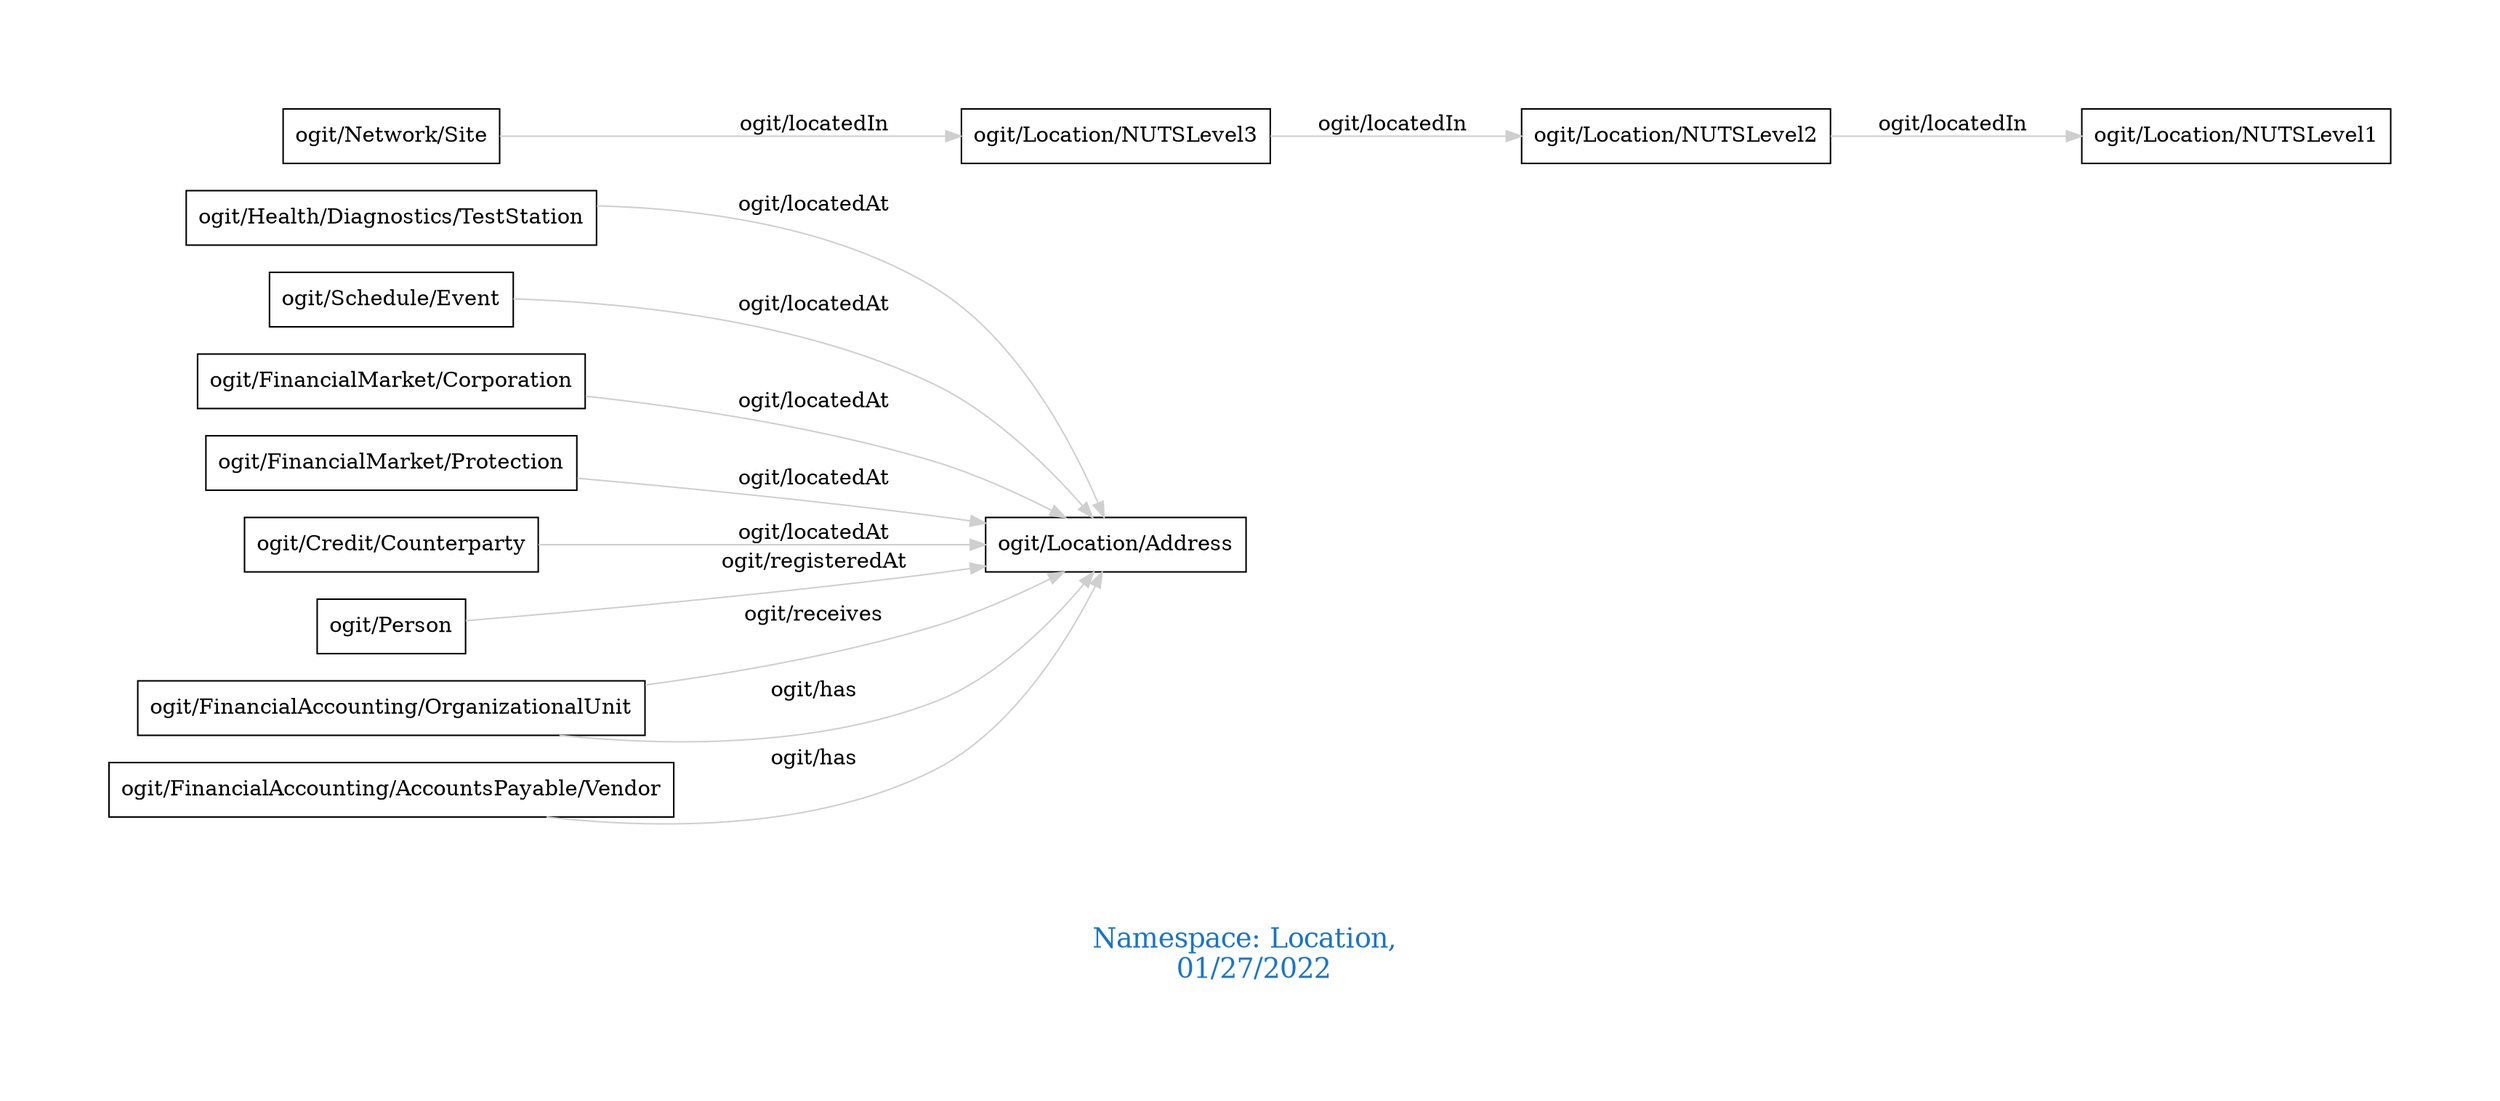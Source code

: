 digraph OGIT_ontology {
 graph [ rankdir= LR,pad=1 
fontsize = 18,
fontcolor= dodgerblue3,label = "\n\n\nNamespace: Location, \n 01/27/2022"];
node[shape=polygon];
edge [  color="gray81"];

   "ogit/Health/Diagnostics/TestStation" -> "ogit/Location/Address" [label="   ogit/locatedAt    "];
   "ogit/Schedule/Event" -> "ogit/Location/Address" [label="   ogit/locatedAt    "];
   "ogit/FinancialMarket/Corporation" -> "ogit/Location/Address" [label="   ogit/locatedAt    "];
   "ogit/FinancialMarket/Protection" -> "ogit/Location/Address" [label="   ogit/locatedAt    "];
   "ogit/Credit/Counterparty" -> "ogit/Location/Address" [label="   ogit/locatedAt    "];
   "ogit/Network/Site" -> "ogit/Location/NUTSLevel3" [label="   ogit/locatedIn    "];
   "ogit/Location/NUTSLevel2" -> "ogit/Location/NUTSLevel1" [label="   ogit/locatedIn    "];
   "ogit/Location/NUTSLevel3" -> "ogit/Location/NUTSLevel2" [label="   ogit/locatedIn    "];
   "ogit/Person" -> "ogit/Location/Address" [label="   ogit/registeredAt    "];
   "ogit/FinancialAccounting/OrganizationalUnit" -> "ogit/Location/Address" [label="   ogit/receives    "];
   "ogit/FinancialAccounting/OrganizationalUnit" -> "ogit/Location/Address" [label="   ogit/has    "];
   "ogit/FinancialAccounting/AccountsPayable/Vendor" -> "ogit/Location/Address" [label="   ogit/has    "];
}
